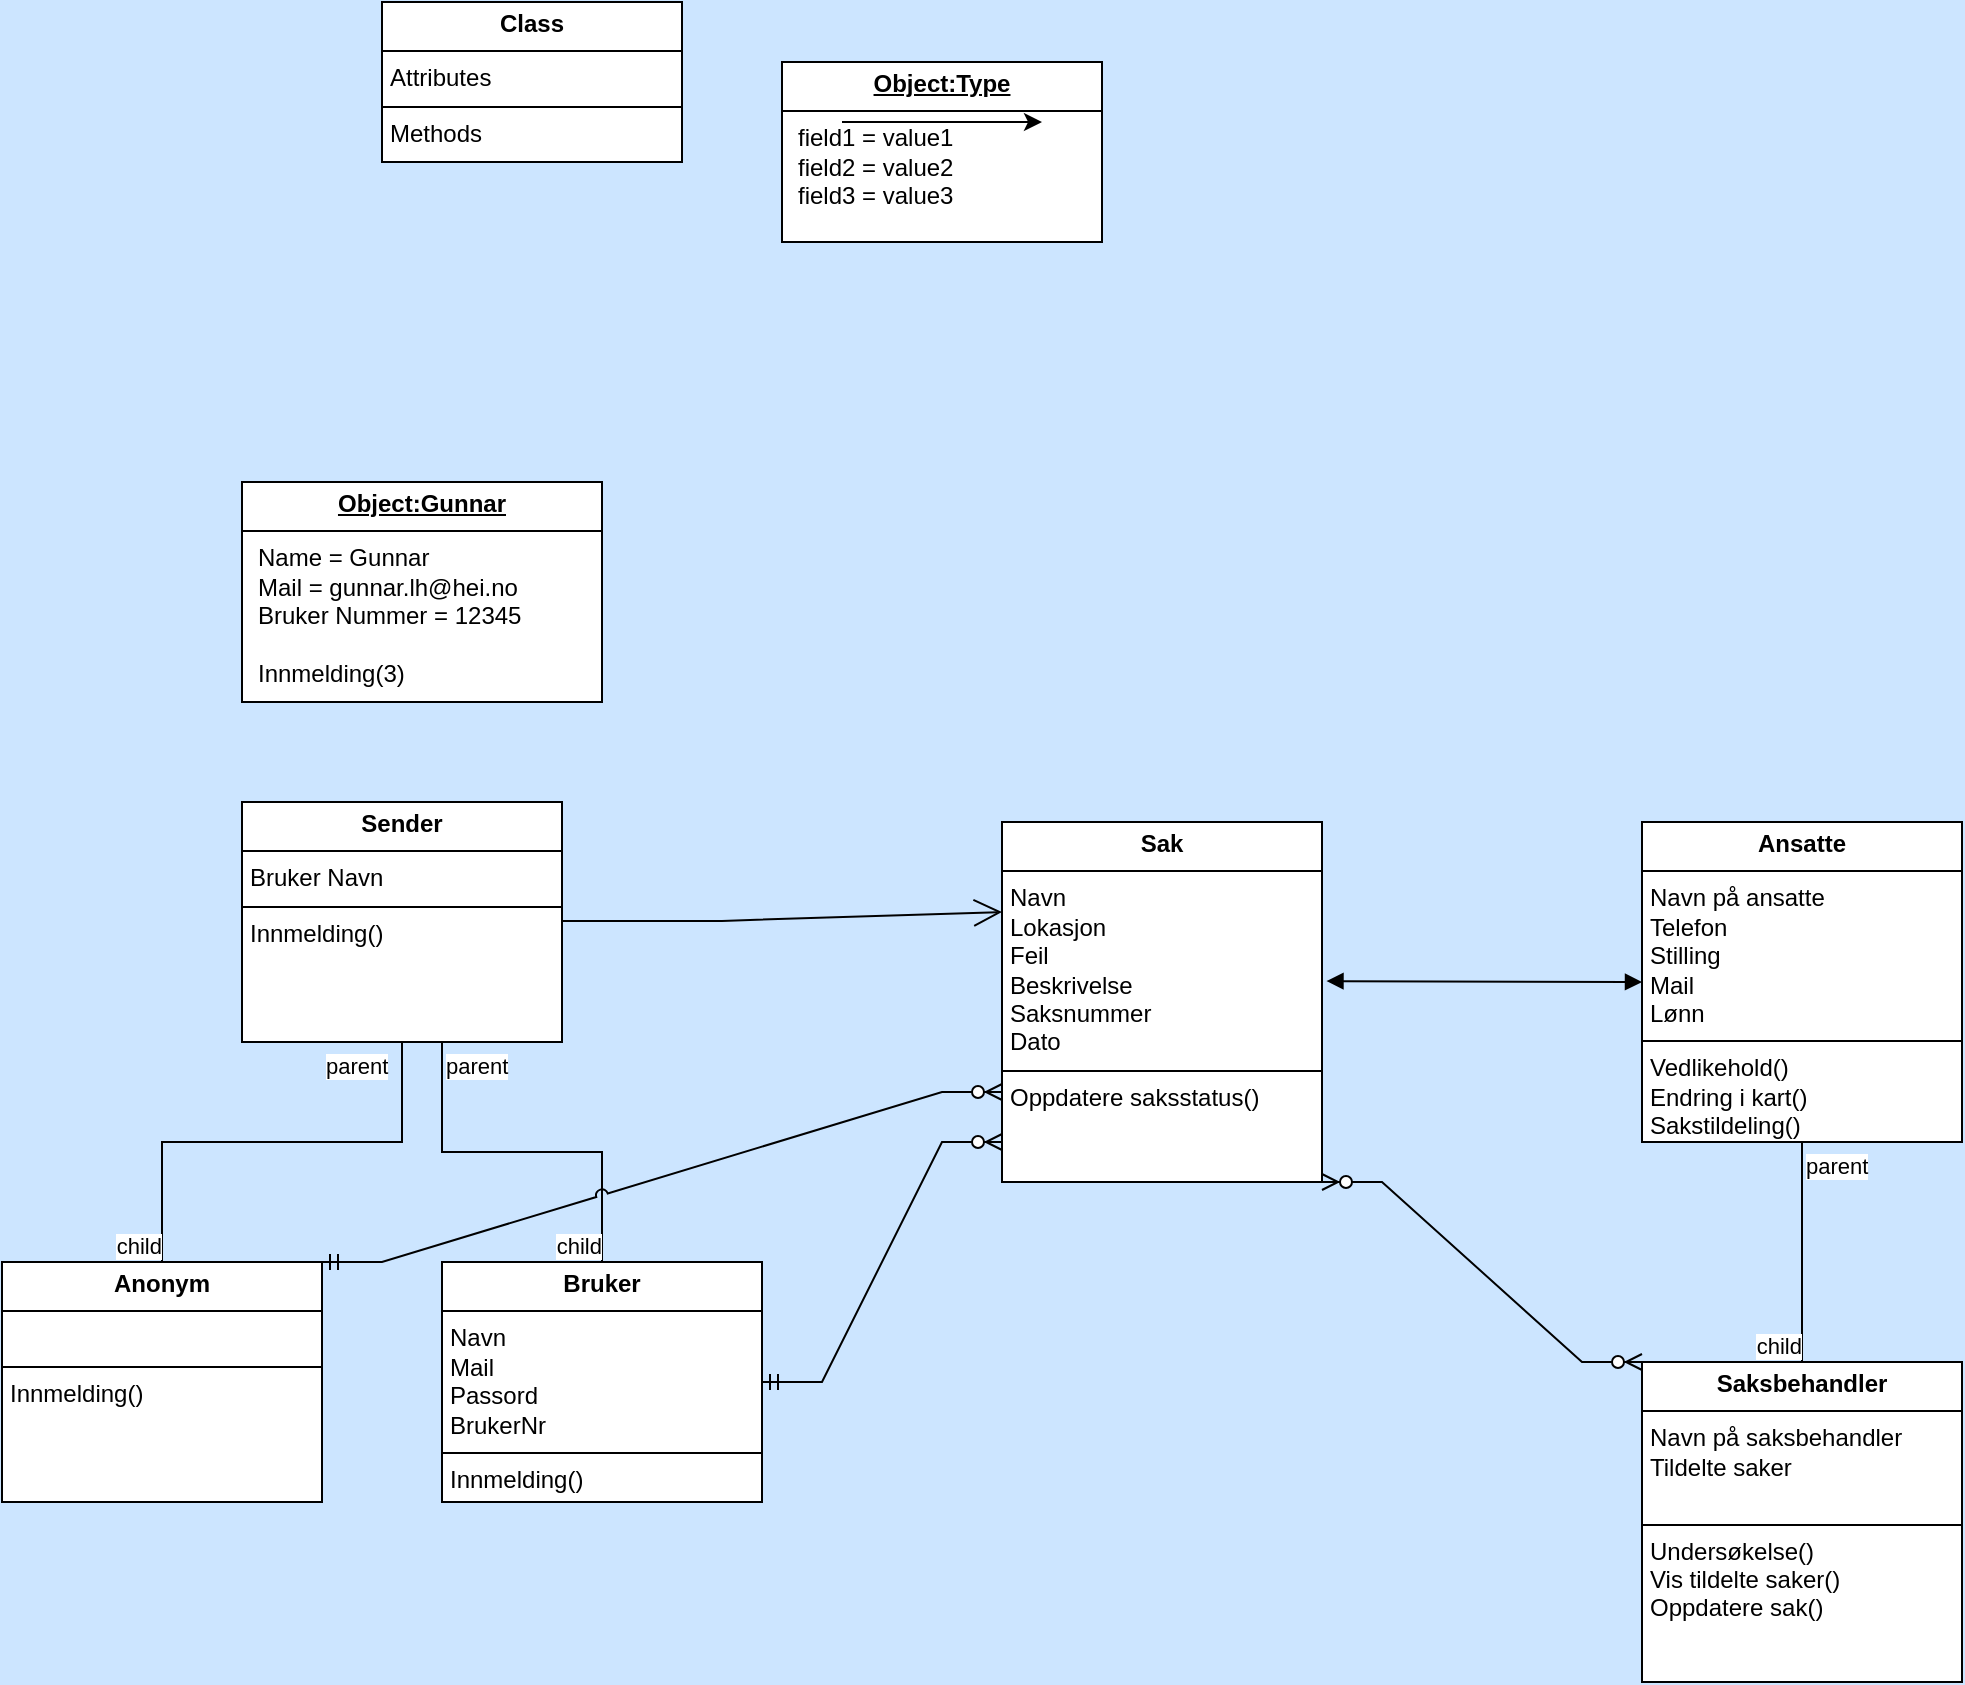 <mxfile version="24.7.12">
  <diagram name="Page-1" id="3kUfPj6RyceFZPcIKj8r">
    <mxGraphModel dx="2139" dy="1956" grid="1" gridSize="10" guides="1" tooltips="1" connect="1" arrows="1" fold="1" page="1" pageScale="1" pageWidth="850" pageHeight="1100" background="#CCE5FF" math="0" shadow="0">
      <root>
        <mxCell id="0" />
        <mxCell id="1" parent="0" />
        <mxCell id="ISv67wAiZ98y2486Zf-K-17" value="&lt;p style=&quot;margin:0px;margin-top:4px;text-align:center;&quot;&gt;&lt;b&gt;Class&lt;/b&gt;&lt;/p&gt;&lt;hr size=&quot;1&quot; style=&quot;border-style:solid;&quot;&gt;&lt;p style=&quot;margin:0px;margin-left:4px;&quot;&gt;Attributes&lt;/p&gt;&lt;hr size=&quot;1&quot; style=&quot;border-style:solid;&quot;&gt;&lt;p style=&quot;margin:0px;margin-left:4px;&quot;&gt;Methods&lt;/p&gt;" style="verticalAlign=top;align=left;overflow=fill;html=1;whiteSpace=wrap;" vertex="1" parent="1">
          <mxGeometry x="-30" y="-210" width="150" height="80" as="geometry" />
        </mxCell>
        <mxCell id="ISv67wAiZ98y2486Zf-K-18" value="&lt;p style=&quot;margin:0px;margin-top:4px;text-align:center;&quot;&gt;&lt;b&gt;Bruker&lt;/b&gt;&lt;/p&gt;&lt;hr size=&quot;1&quot; style=&quot;border-style:solid;&quot;&gt;&lt;p style=&quot;margin:0px;margin-left:4px;&quot;&gt;&lt;span style=&quot;background-color: initial;&quot;&gt;Navn&lt;/span&gt;&lt;/p&gt;&lt;p style=&quot;margin:0px;margin-left:4px;&quot;&gt;&lt;span style=&quot;background-color: initial;&quot;&gt;Mail&lt;/span&gt;&lt;br&gt;&lt;/p&gt;&lt;p style=&quot;margin:0px;margin-left:4px;&quot;&gt;&lt;span style=&quot;background-color: initial;&quot;&gt;Passord&lt;/span&gt;&lt;/p&gt;&lt;p style=&quot;margin:0px;margin-left:4px;&quot;&gt;BrukerNr&lt;/p&gt;&lt;hr size=&quot;1&quot; style=&quot;border-style:solid;&quot;&gt;&lt;p style=&quot;margin:0px;margin-left:4px;&quot;&gt;Innmelding()&lt;/p&gt;&lt;p style=&quot;margin:0px;margin-left:4px;&quot;&gt;&lt;br&gt;&lt;/p&gt;&lt;p style=&quot;margin:0px;margin-left:4px;&quot;&gt;&lt;br&gt;&lt;/p&gt;" style="verticalAlign=top;align=left;overflow=fill;html=1;whiteSpace=wrap;" vertex="1" parent="1">
          <mxGeometry y="420" width="160" height="120" as="geometry" />
        </mxCell>
        <mxCell id="ISv67wAiZ98y2486Zf-K-19" value="&lt;p style=&quot;margin:0px;margin-top:4px;text-align:center;&quot;&gt;&lt;b&gt;Saksbehandler&lt;/b&gt;&lt;/p&gt;&lt;hr size=&quot;1&quot; style=&quot;border-style:solid;&quot;&gt;&lt;p style=&quot;margin:0px;margin-left:4px;&quot;&gt;Navn på saksbehandler&lt;/p&gt;&lt;p style=&quot;margin:0px;margin-left:4px;&quot;&gt;Tildelte saker&lt;/p&gt;&lt;p style=&quot;margin:0px;margin-left:4px;&quot;&gt;&lt;br&gt;&lt;/p&gt;&lt;hr size=&quot;1&quot; style=&quot;border-style:solid;&quot;&gt;&lt;p style=&quot;margin:0px;margin-left:4px;&quot;&gt;Undersøkelse()&lt;/p&gt;&lt;p style=&quot;margin:0px;margin-left:4px;&quot;&gt;Vis tildelte saker()&lt;/p&gt;&lt;p style=&quot;margin:0px;margin-left:4px;&quot;&gt;Oppdatere sak()&lt;/p&gt;" style="verticalAlign=top;align=left;overflow=fill;html=1;whiteSpace=wrap;" vertex="1" parent="1">
          <mxGeometry x="600" y="470" width="160" height="160" as="geometry" />
        </mxCell>
        <mxCell id="ISv67wAiZ98y2486Zf-K-20" value="&lt;p style=&quot;margin:0px;margin-top:4px;text-align:center;text-decoration:underline;&quot;&gt;&lt;b&gt;Object:Type&lt;/b&gt;&lt;/p&gt;&lt;hr size=&quot;1&quot; style=&quot;border-style:solid;&quot;/&gt;&lt;p style=&quot;margin:0px;margin-left:8px;&quot;&gt;field1 = value1&lt;br/&gt;field2 = value2&lt;br&gt;field3 = value3&lt;/p&gt;" style="verticalAlign=top;align=left;overflow=fill;html=1;whiteSpace=wrap;" vertex="1" parent="1">
          <mxGeometry x="170" y="-180" width="160" height="90" as="geometry" />
        </mxCell>
        <mxCell id="ISv67wAiZ98y2486Zf-K-23" value="&lt;p style=&quot;margin:0px;margin-top:4px;text-align:center;&quot;&gt;&lt;b&gt;Ansatte&lt;/b&gt;&lt;/p&gt;&lt;hr size=&quot;1&quot; style=&quot;border-style:solid;&quot;&gt;&lt;p style=&quot;margin:0px;margin-left:4px;&quot;&gt;Navn på ansatte&lt;/p&gt;&lt;p style=&quot;margin:0px;margin-left:4px;&quot;&gt;Telefon&lt;/p&gt;&lt;p style=&quot;margin:0px;margin-left:4px;&quot;&gt;Stilling&lt;/p&gt;&lt;p style=&quot;margin:0px;margin-left:4px;&quot;&gt;Mail&lt;/p&gt;&lt;p style=&quot;margin:0px;margin-left:4px;&quot;&gt;Lønn&lt;/p&gt;&lt;hr size=&quot;1&quot; style=&quot;border-style:solid;&quot;&gt;&lt;p style=&quot;margin:0px;margin-left:4px;&quot;&gt;Vedlikehold()&lt;/p&gt;&lt;p style=&quot;margin:0px;margin-left:4px;&quot;&gt;Endring i kart()&lt;/p&gt;&lt;p style=&quot;margin:0px;margin-left:4px;&quot;&gt;Sakstildeling()&lt;/p&gt;" style="verticalAlign=top;align=left;overflow=fill;html=1;whiteSpace=wrap;" vertex="1" parent="1">
          <mxGeometry x="600" y="200" width="160" height="160" as="geometry" />
        </mxCell>
        <mxCell id="ISv67wAiZ98y2486Zf-K-24" value="" style="endArrow=none;html=1;edgeStyle=orthogonalEdgeStyle;rounded=0;exitX=0.5;exitY=1;exitDx=0;exitDy=0;entryX=0.5;entryY=0;entryDx=0;entryDy=0;" edge="1" parent="1" source="ISv67wAiZ98y2486Zf-K-23" target="ISv67wAiZ98y2486Zf-K-19">
          <mxGeometry relative="1" as="geometry">
            <mxPoint x="390" y="370" as="sourcePoint" />
            <mxPoint x="550" y="370" as="targetPoint" />
          </mxGeometry>
        </mxCell>
        <mxCell id="ISv67wAiZ98y2486Zf-K-25" value="parent" style="edgeLabel;resizable=0;html=1;align=left;verticalAlign=bottom;" connectable="0" vertex="1" parent="ISv67wAiZ98y2486Zf-K-24">
          <mxGeometry x="-1" relative="1" as="geometry">
            <mxPoint y="20" as="offset" />
          </mxGeometry>
        </mxCell>
        <mxCell id="ISv67wAiZ98y2486Zf-K-26" value="child" style="edgeLabel;resizable=0;html=1;align=right;verticalAlign=bottom;" connectable="0" vertex="1" parent="ISv67wAiZ98y2486Zf-K-24">
          <mxGeometry x="1" relative="1" as="geometry" />
        </mxCell>
        <mxCell id="ISv67wAiZ98y2486Zf-K-27" value="" style="endArrow=block;startArrow=block;endFill=1;startFill=1;html=1;rounded=0;entryX=0;entryY=0.5;entryDx=0;entryDy=0;exitX=1.014;exitY=0.442;exitDx=0;exitDy=0;exitPerimeter=0;" edge="1" parent="1" source="ISv67wAiZ98y2486Zf-K-28" target="ISv67wAiZ98y2486Zf-K-23">
          <mxGeometry width="160" relative="1" as="geometry">
            <mxPoint x="470" y="280" as="sourcePoint" />
            <mxPoint x="490.0" y="180" as="targetPoint" />
          </mxGeometry>
        </mxCell>
        <mxCell id="ISv67wAiZ98y2486Zf-K-28" value="&lt;p style=&quot;margin:0px;margin-top:4px;text-align:center;&quot;&gt;&lt;b&gt;Sak&lt;/b&gt;&lt;/p&gt;&lt;hr size=&quot;1&quot; style=&quot;border-style:solid;&quot;&gt;&lt;p style=&quot;margin:0px;margin-left:4px;&quot;&gt;Navn&lt;/p&gt;&lt;p style=&quot;margin:0px;margin-left:4px;&quot;&gt;Lokasjon&lt;/p&gt;&lt;p style=&quot;margin:0px;margin-left:4px;&quot;&gt;Feil&lt;/p&gt;&lt;p style=&quot;margin:0px;margin-left:4px;&quot;&gt;Beskrivelse&lt;/p&gt;&lt;p style=&quot;margin:0px;margin-left:4px;&quot;&gt;Saksnummer&lt;/p&gt;&lt;p style=&quot;margin:0px;margin-left:4px;&quot;&gt;Dato&lt;/p&gt;&lt;hr size=&quot;1&quot; style=&quot;border-style:solid;&quot;&gt;&lt;p style=&quot;margin:0px;margin-left:4px;&quot;&gt;&lt;span style=&quot;background-color: initial;&quot;&gt;Oppdatere saksstatus()&lt;/span&gt;&lt;/p&gt;" style="verticalAlign=top;align=left;overflow=fill;html=1;whiteSpace=wrap;" vertex="1" parent="1">
          <mxGeometry x="280" y="200" width="160" height="180" as="geometry" />
        </mxCell>
        <mxCell id="ISv67wAiZ98y2486Zf-K-29" value="" style="edgeStyle=entityRelationEdgeStyle;fontSize=12;html=1;endArrow=ERzeroToMany;endFill=1;startArrow=ERzeroToMany;rounded=0;exitX=1;exitY=1;exitDx=0;exitDy=0;entryX=0;entryY=0;entryDx=0;entryDy=0;" edge="1" parent="1" source="ISv67wAiZ98y2486Zf-K-28" target="ISv67wAiZ98y2486Zf-K-19">
          <mxGeometry width="100" height="100" relative="1" as="geometry">
            <mxPoint x="450.0" y="278.3" as="sourcePoint" />
            <mxPoint x="530.64" y="530" as="targetPoint" />
            <Array as="points">
              <mxPoint x="460.64" y="340" />
              <mxPoint x="420.64" y="510" />
              <mxPoint x="510" y="490" />
              <mxPoint x="460.64" y="360" />
              <mxPoint x="460.64" y="330" />
              <mxPoint x="460.64" y="410" />
            </Array>
          </mxGeometry>
        </mxCell>
        <mxCell id="ISv67wAiZ98y2486Zf-K-32" value="" style="edgeStyle=entityRelationEdgeStyle;fontSize=12;html=1;endArrow=ERzeroToMany;startArrow=ERmandOne;rounded=0;verticalAlign=middle;jumpStyle=arc;entryX=0;entryY=0.5;entryDx=0;entryDy=0;exitX=1;exitY=0.5;exitDx=0;exitDy=0;" edge="1" parent="1" source="ISv67wAiZ98y2486Zf-K-18">
          <mxGeometry width="100" height="100" relative="1" as="geometry">
            <mxPoint x="160" y="550.0" as="sourcePoint" />
            <mxPoint x="280" y="360" as="targetPoint" />
            <Array as="points">
              <mxPoint x="180" y="620" />
              <mxPoint x="260" y="640" />
              <mxPoint x="190" y="570" />
              <mxPoint x="260" y="400" />
              <mxPoint x="260" y="490" />
              <mxPoint x="210" y="330" />
              <mxPoint x="210" y="340" />
              <mxPoint x="250" y="630" />
              <mxPoint x="80" y="630" />
              <mxPoint x="250" y="630" />
              <mxPoint x="328.08" y="630" />
              <mxPoint x="288.08" y="700" />
              <mxPoint x="398.08" y="670" />
              <mxPoint x="308.08" y="690" />
              <mxPoint x="328.08" y="700" />
              <mxPoint x="308.08" y="710" />
            </Array>
          </mxGeometry>
        </mxCell>
        <mxCell id="ISv67wAiZ98y2486Zf-K-33" value="&lt;p style=&quot;margin:0px;margin-top:4px;text-align:center;text-decoration:underline;&quot;&gt;&lt;b&gt;Object:Gunnar&lt;/b&gt;&lt;/p&gt;&lt;hr size=&quot;1&quot; style=&quot;border-style:solid;&quot;&gt;&lt;p style=&quot;margin:0px;margin-left:8px;&quot;&gt;Name = Gunnar&lt;br&gt;Mail = gunnar.lh@hei.no&lt;br&gt;Bruker Nummer = 12345&lt;/p&gt;&lt;p style=&quot;margin:0px;margin-left:8px;&quot;&gt;&lt;br&gt;&lt;/p&gt;&lt;p style=&quot;margin:0px;margin-left:8px;&quot;&gt;Innmelding(3)&lt;/p&gt;" style="verticalAlign=top;align=left;overflow=fill;html=1;whiteSpace=wrap;" vertex="1" parent="1">
          <mxGeometry x="-100" y="30" width="180" height="110" as="geometry" />
        </mxCell>
        <mxCell id="ISv67wAiZ98y2486Zf-K-35" value="" style="edgeStyle=none;orthogonalLoop=1;jettySize=auto;html=1;rounded=0;" edge="1" parent="1">
          <mxGeometry width="100" relative="1" as="geometry">
            <mxPoint x="200" y="-150" as="sourcePoint" />
            <mxPoint x="300" y="-150" as="targetPoint" />
            <Array as="points" />
          </mxGeometry>
        </mxCell>
        <mxCell id="ISv67wAiZ98y2486Zf-K-40" value="&lt;p style=&quot;margin:0px;margin-top:4px;text-align:center;&quot;&gt;&lt;b style=&quot;background-color: initial;&quot;&gt;Sender&lt;/b&gt;&lt;/p&gt;&lt;hr size=&quot;1&quot; style=&quot;border-style:solid;&quot;&gt;&lt;p style=&quot;margin:0px;margin-left:4px;&quot;&gt;Bruker Navn&lt;/p&gt;&lt;hr size=&quot;1&quot; style=&quot;border-style:solid;&quot;&gt;&lt;p style=&quot;margin:0px;margin-left:4px;&quot;&gt;Innmelding()&lt;/p&gt;&lt;p style=&quot;margin:0px;margin-left:4px;&quot;&gt;&lt;br&gt;&lt;/p&gt;" style="verticalAlign=top;align=left;overflow=fill;html=1;whiteSpace=wrap;" vertex="1" parent="1">
          <mxGeometry x="-100" y="190" width="160" height="120" as="geometry" />
        </mxCell>
        <mxCell id="ISv67wAiZ98y2486Zf-K-41" value="&lt;p style=&quot;margin:0px;margin-top:4px;text-align:center;&quot;&gt;&lt;b&gt;Anonym&lt;/b&gt;&lt;/p&gt;&lt;hr size=&quot;1&quot; style=&quot;border-style:solid;&quot;&gt;&lt;p style=&quot;margin:0px;margin-left:4px;&quot;&gt;&lt;br&gt;&lt;/p&gt;&lt;hr size=&quot;1&quot; style=&quot;border-style:solid;&quot;&gt;&lt;p style=&quot;margin:0px;margin-left:4px;&quot;&gt;Innmelding()&lt;/p&gt;&lt;p style=&quot;margin:0px;margin-left:4px;&quot;&gt;&lt;br&gt;&lt;/p&gt;" style="verticalAlign=top;align=left;overflow=fill;html=1;whiteSpace=wrap;" vertex="1" parent="1">
          <mxGeometry x="-220" y="420" width="160" height="120" as="geometry" />
        </mxCell>
        <mxCell id="ISv67wAiZ98y2486Zf-K-45" value="" style="endArrow=none;html=1;edgeStyle=orthogonalEdgeStyle;rounded=0;exitX=0.5;exitY=1;exitDx=0;exitDy=0;entryX=0.5;entryY=0;entryDx=0;entryDy=0;" edge="1" parent="1" source="ISv67wAiZ98y2486Zf-K-40" target="ISv67wAiZ98y2486Zf-K-41">
          <mxGeometry relative="1" as="geometry">
            <mxPoint x="-190" y="360" as="sourcePoint" />
            <mxPoint x="-30" y="360" as="targetPoint" />
            <Array as="points">
              <mxPoint x="-20" y="360" />
              <mxPoint x="-140" y="360" />
            </Array>
          </mxGeometry>
        </mxCell>
        <mxCell id="ISv67wAiZ98y2486Zf-K-46" value="parent" style="edgeLabel;resizable=0;html=1;align=left;verticalAlign=bottom;" connectable="0" vertex="1" parent="ISv67wAiZ98y2486Zf-K-45">
          <mxGeometry x="-1" relative="1" as="geometry">
            <mxPoint x="-40" y="20" as="offset" />
          </mxGeometry>
        </mxCell>
        <mxCell id="ISv67wAiZ98y2486Zf-K-47" value="child" style="edgeLabel;resizable=0;html=1;align=right;verticalAlign=bottom;" connectable="0" vertex="1" parent="ISv67wAiZ98y2486Zf-K-45">
          <mxGeometry x="1" relative="1" as="geometry" />
        </mxCell>
        <mxCell id="ISv67wAiZ98y2486Zf-K-48" value="" style="endArrow=none;html=1;edgeStyle=orthogonalEdgeStyle;rounded=0;entryX=0.5;entryY=0;entryDx=0;entryDy=0;exitX=0.625;exitY=1;exitDx=0;exitDy=0;exitPerimeter=0;" edge="1" parent="1" source="ISv67wAiZ98y2486Zf-K-40" target="ISv67wAiZ98y2486Zf-K-18">
          <mxGeometry relative="1" as="geometry">
            <mxPoint x="-25" y="370" as="sourcePoint" />
            <mxPoint x="115" y="420" as="targetPoint" />
          </mxGeometry>
        </mxCell>
        <mxCell id="ISv67wAiZ98y2486Zf-K-49" value="parent" style="edgeLabel;resizable=0;html=1;align=left;verticalAlign=bottom;" connectable="0" vertex="1" parent="ISv67wAiZ98y2486Zf-K-48">
          <mxGeometry x="-1" relative="1" as="geometry">
            <mxPoint y="20" as="offset" />
          </mxGeometry>
        </mxCell>
        <mxCell id="ISv67wAiZ98y2486Zf-K-50" value="child" style="edgeLabel;resizable=0;html=1;align=right;verticalAlign=bottom;" connectable="0" vertex="1" parent="ISv67wAiZ98y2486Zf-K-48">
          <mxGeometry x="1" relative="1" as="geometry" />
        </mxCell>
        <mxCell id="ISv67wAiZ98y2486Zf-K-51" value="" style="edgeStyle=entityRelationEdgeStyle;fontSize=12;html=1;endArrow=ERzeroToMany;startArrow=ERmandOne;rounded=0;verticalAlign=middle;jumpStyle=arc;entryX=0;entryY=0.75;entryDx=0;entryDy=0;exitX=1;exitY=0;exitDx=0;exitDy=0;" edge="1" parent="1" source="ISv67wAiZ98y2486Zf-K-41" target="ISv67wAiZ98y2486Zf-K-28">
          <mxGeometry width="100" height="100" relative="1" as="geometry">
            <mxPoint x="80" y="390" as="sourcePoint" />
            <mxPoint x="200" y="270" as="targetPoint" />
            <Array as="points">
              <mxPoint x="100" y="530" />
              <mxPoint x="20" y="190" />
              <mxPoint x="70" y="250" />
              <mxPoint x="180" y="550" />
              <mxPoint x="110" y="480" />
              <mxPoint x="180" y="310" />
              <mxPoint x="180" y="400" />
              <mxPoint x="130" y="240" />
              <mxPoint x="130" y="250" />
              <mxPoint x="170" y="540" />
              <mxPoint y="540" />
              <mxPoint x="170" y="540" />
              <mxPoint x="248.08" y="540" />
              <mxPoint x="208.08" y="610" />
              <mxPoint x="318.08" y="580" />
              <mxPoint x="228.08" y="600" />
              <mxPoint x="248.08" y="610" />
              <mxPoint x="228.08" y="620" />
            </Array>
          </mxGeometry>
        </mxCell>
        <mxCell id="ISv67wAiZ98y2486Zf-K-52" value="" style="endArrow=open;endFill=1;endSize=12;html=1;rounded=0;entryX=0;entryY=0.25;entryDx=0;entryDy=0;" edge="1" parent="1" target="ISv67wAiZ98y2486Zf-K-28">
          <mxGeometry width="160" relative="1" as="geometry">
            <mxPoint x="60" y="249.44" as="sourcePoint" />
            <mxPoint x="220" y="249.44" as="targetPoint" />
            <Array as="points">
              <mxPoint x="140" y="249.44" />
            </Array>
          </mxGeometry>
        </mxCell>
      </root>
    </mxGraphModel>
  </diagram>
</mxfile>

